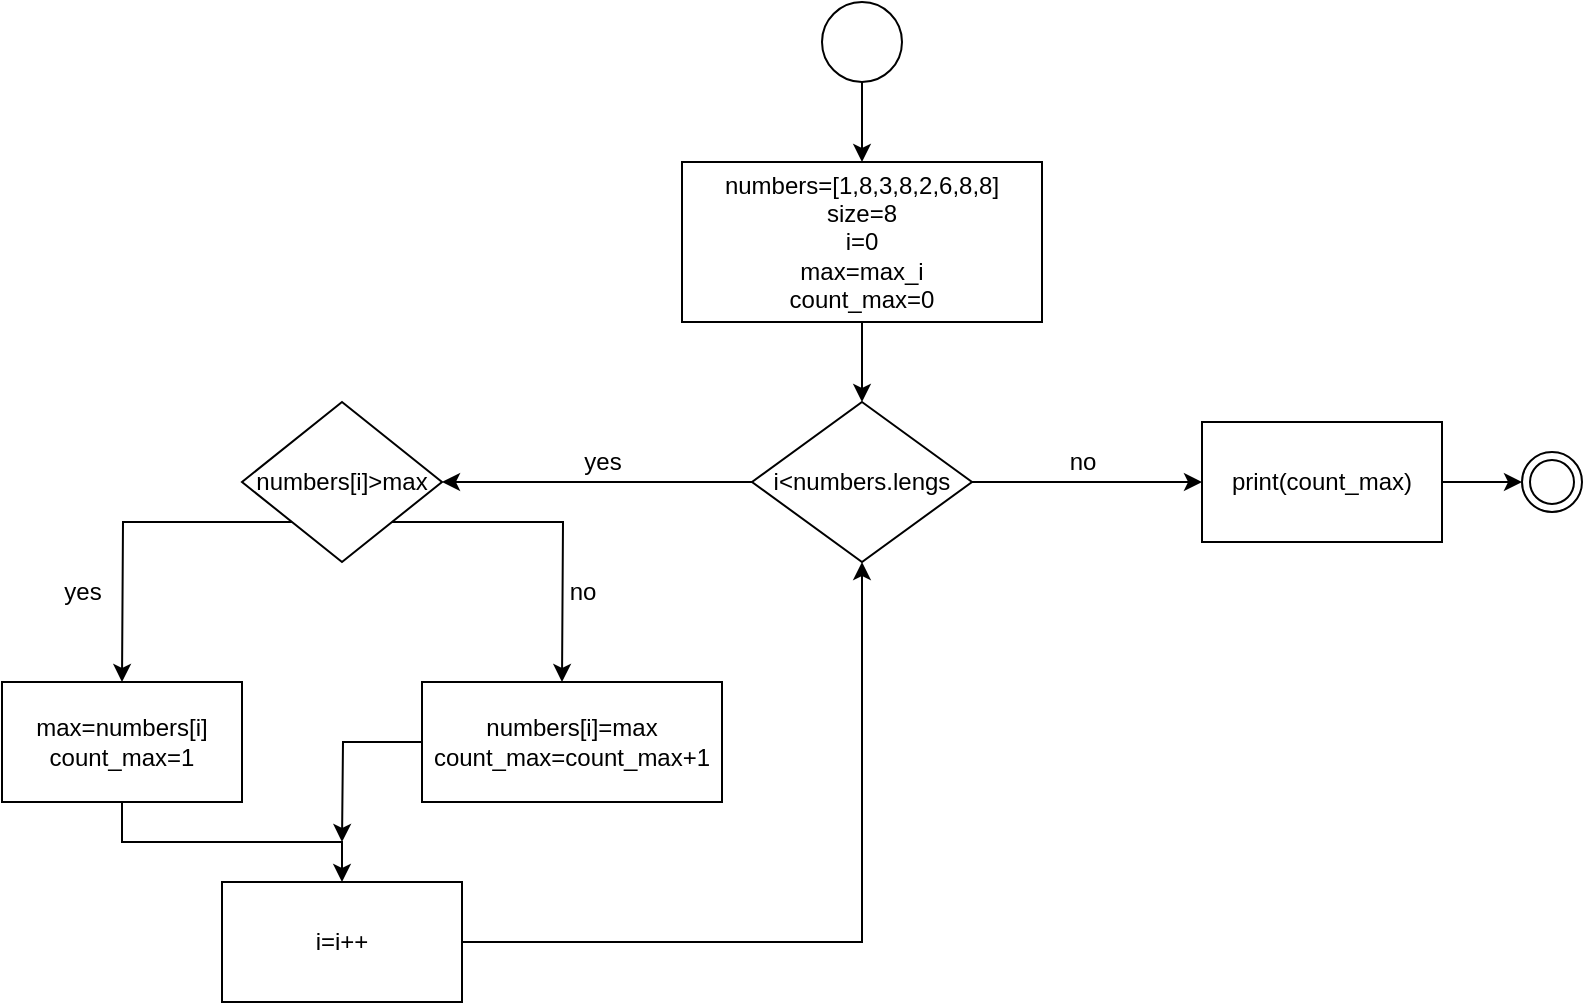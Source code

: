 <mxfile version="20.2.5" type="device"><diagram id="vHVoJVOWHyjlgQQqytsa" name="Страница 1"><mxGraphModel dx="2249" dy="3100" grid="1" gridSize="10" guides="1" tooltips="1" connect="1" arrows="1" fold="1" page="1" pageScale="1" pageWidth="827" pageHeight="1169" math="0" shadow="0"><root><mxCell id="0"/><mxCell id="1" parent="0"/><mxCell id="x3OHB_yYyaBOSeSCvT37-3" style="edgeStyle=orthogonalEdgeStyle;rounded=0;orthogonalLoop=1;jettySize=auto;html=1;entryX=0.5;entryY=0;entryDx=0;entryDy=0;" edge="1" parent="1" source="x3OHB_yYyaBOSeSCvT37-1" target="x3OHB_yYyaBOSeSCvT37-2"><mxGeometry relative="1" as="geometry"/></mxCell><mxCell id="x3OHB_yYyaBOSeSCvT37-1" value="" style="ellipse;whiteSpace=wrap;html=1;" vertex="1" parent="1"><mxGeometry x="400" y="-1740" width="40" height="40" as="geometry"/></mxCell><mxCell id="x3OHB_yYyaBOSeSCvT37-4" style="edgeStyle=orthogonalEdgeStyle;rounded=0;orthogonalLoop=1;jettySize=auto;html=1;" edge="1" parent="1" source="x3OHB_yYyaBOSeSCvT37-2" target="x3OHB_yYyaBOSeSCvT37-5"><mxGeometry relative="1" as="geometry"><mxPoint x="420" y="-1530" as="targetPoint"/></mxGeometry></mxCell><mxCell id="x3OHB_yYyaBOSeSCvT37-2" value="numbers=[1,8,3,8,2,6,8,8]&lt;br&gt;size=8&lt;br&gt;i=0&lt;br&gt;max=max_i&lt;br&gt;count_max=0" style="rounded=0;whiteSpace=wrap;html=1;" vertex="1" parent="1"><mxGeometry x="330" y="-1660" width="180" height="80" as="geometry"/></mxCell><mxCell id="x3OHB_yYyaBOSeSCvT37-6" style="edgeStyle=orthogonalEdgeStyle;rounded=0;orthogonalLoop=1;jettySize=auto;html=1;" edge="1" parent="1" source="x3OHB_yYyaBOSeSCvT37-5"><mxGeometry relative="1" as="geometry"><mxPoint x="210" y="-1500" as="targetPoint"/></mxGeometry></mxCell><mxCell id="x3OHB_yYyaBOSeSCvT37-7" style="edgeStyle=orthogonalEdgeStyle;rounded=0;orthogonalLoop=1;jettySize=auto;html=1;" edge="1" parent="1" source="x3OHB_yYyaBOSeSCvT37-5"><mxGeometry relative="1" as="geometry"><mxPoint x="590" y="-1500" as="targetPoint"/></mxGeometry></mxCell><mxCell id="x3OHB_yYyaBOSeSCvT37-5" value="i&amp;lt;numbers.lengs" style="rhombus;whiteSpace=wrap;html=1;" vertex="1" parent="1"><mxGeometry x="365" y="-1540" width="110" height="80" as="geometry"/></mxCell><mxCell id="x3OHB_yYyaBOSeSCvT37-12" style="edgeStyle=orthogonalEdgeStyle;rounded=0;orthogonalLoop=1;jettySize=auto;html=1;exitX=0;exitY=1;exitDx=0;exitDy=0;" edge="1" parent="1" source="x3OHB_yYyaBOSeSCvT37-9"><mxGeometry relative="1" as="geometry"><mxPoint x="50" y="-1400" as="targetPoint"/></mxGeometry></mxCell><mxCell id="x3OHB_yYyaBOSeSCvT37-13" style="edgeStyle=orthogonalEdgeStyle;rounded=0;orthogonalLoop=1;jettySize=auto;html=1;exitX=1;exitY=1;exitDx=0;exitDy=0;" edge="1" parent="1" source="x3OHB_yYyaBOSeSCvT37-9"><mxGeometry relative="1" as="geometry"><mxPoint x="270" y="-1400" as="targetPoint"/></mxGeometry></mxCell><mxCell id="x3OHB_yYyaBOSeSCvT37-9" value="numbers[i]&amp;gt;max" style="rhombus;whiteSpace=wrap;html=1;" vertex="1" parent="1"><mxGeometry x="110" y="-1540" width="100" height="80" as="geometry"/></mxCell><mxCell id="x3OHB_yYyaBOSeSCvT37-10" value="yes" style="text;html=1;align=center;verticalAlign=middle;resizable=0;points=[];autosize=1;strokeColor=none;fillColor=none;" vertex="1" parent="1"><mxGeometry x="270" y="-1525" width="40" height="30" as="geometry"/></mxCell><mxCell id="x3OHB_yYyaBOSeSCvT37-11" value="no" style="text;html=1;align=center;verticalAlign=middle;resizable=0;points=[];autosize=1;strokeColor=none;fillColor=none;" vertex="1" parent="1"><mxGeometry x="510" y="-1525" width="40" height="30" as="geometry"/></mxCell><mxCell id="x3OHB_yYyaBOSeSCvT37-18" style="edgeStyle=orthogonalEdgeStyle;rounded=0;orthogonalLoop=1;jettySize=auto;html=1;entryX=0.5;entryY=0;entryDx=0;entryDy=0;" edge="1" parent="1" source="x3OHB_yYyaBOSeSCvT37-14" target="x3OHB_yYyaBOSeSCvT37-17"><mxGeometry relative="1" as="geometry"/></mxCell><mxCell id="x3OHB_yYyaBOSeSCvT37-14" value="max=numbers[i]&lt;br&gt;count_max=1" style="rounded=0;whiteSpace=wrap;html=1;" vertex="1" parent="1"><mxGeometry x="-10" y="-1400" width="120" height="60" as="geometry"/></mxCell><mxCell id="x3OHB_yYyaBOSeSCvT37-19" style="edgeStyle=orthogonalEdgeStyle;rounded=0;orthogonalLoop=1;jettySize=auto;html=1;" edge="1" parent="1" source="x3OHB_yYyaBOSeSCvT37-15"><mxGeometry relative="1" as="geometry"><mxPoint x="160" y="-1320" as="targetPoint"/></mxGeometry></mxCell><mxCell id="x3OHB_yYyaBOSeSCvT37-15" value="numbers[i]=max&lt;br&gt;count_max=count_max+1" style="rounded=0;whiteSpace=wrap;html=1;" vertex="1" parent="1"><mxGeometry x="200" y="-1400" width="150" height="60" as="geometry"/></mxCell><mxCell id="x3OHB_yYyaBOSeSCvT37-21" style="edgeStyle=orthogonalEdgeStyle;rounded=0;orthogonalLoop=1;jettySize=auto;html=1;" edge="1" parent="1" source="x3OHB_yYyaBOSeSCvT37-16" target="x3OHB_yYyaBOSeSCvT37-22"><mxGeometry relative="1" as="geometry"><mxPoint x="750" y="-1500" as="targetPoint"/></mxGeometry></mxCell><mxCell id="x3OHB_yYyaBOSeSCvT37-16" value="print(count_max)" style="rounded=0;whiteSpace=wrap;html=1;" vertex="1" parent="1"><mxGeometry x="590" y="-1530" width="120" height="60" as="geometry"/></mxCell><mxCell id="x3OHB_yYyaBOSeSCvT37-20" style="edgeStyle=orthogonalEdgeStyle;rounded=0;orthogonalLoop=1;jettySize=auto;html=1;entryX=0.5;entryY=1;entryDx=0;entryDy=0;" edge="1" parent="1" source="x3OHB_yYyaBOSeSCvT37-17" target="x3OHB_yYyaBOSeSCvT37-5"><mxGeometry relative="1" as="geometry"><mxPoint x="420" y="-1450" as="targetPoint"/></mxGeometry></mxCell><mxCell id="x3OHB_yYyaBOSeSCvT37-17" value="i=i++" style="rounded=0;whiteSpace=wrap;html=1;" vertex="1" parent="1"><mxGeometry x="100" y="-1300" width="120" height="60" as="geometry"/></mxCell><mxCell id="x3OHB_yYyaBOSeSCvT37-22" value="" style="ellipse;shape=doubleEllipse;whiteSpace=wrap;html=1;aspect=fixed;" vertex="1" parent="1"><mxGeometry x="750" y="-1515" width="30" height="30" as="geometry"/></mxCell><mxCell id="x3OHB_yYyaBOSeSCvT37-23" value="yes" style="text;html=1;align=center;verticalAlign=middle;resizable=0;points=[];autosize=1;strokeColor=none;fillColor=none;" vertex="1" parent="1"><mxGeometry x="10" y="-1460" width="40" height="30" as="geometry"/></mxCell><mxCell id="x3OHB_yYyaBOSeSCvT37-24" value="no" style="text;html=1;align=center;verticalAlign=middle;resizable=0;points=[];autosize=1;strokeColor=none;fillColor=none;" vertex="1" parent="1"><mxGeometry x="260" y="-1460" width="40" height="30" as="geometry"/></mxCell></root></mxGraphModel></diagram></mxfile>